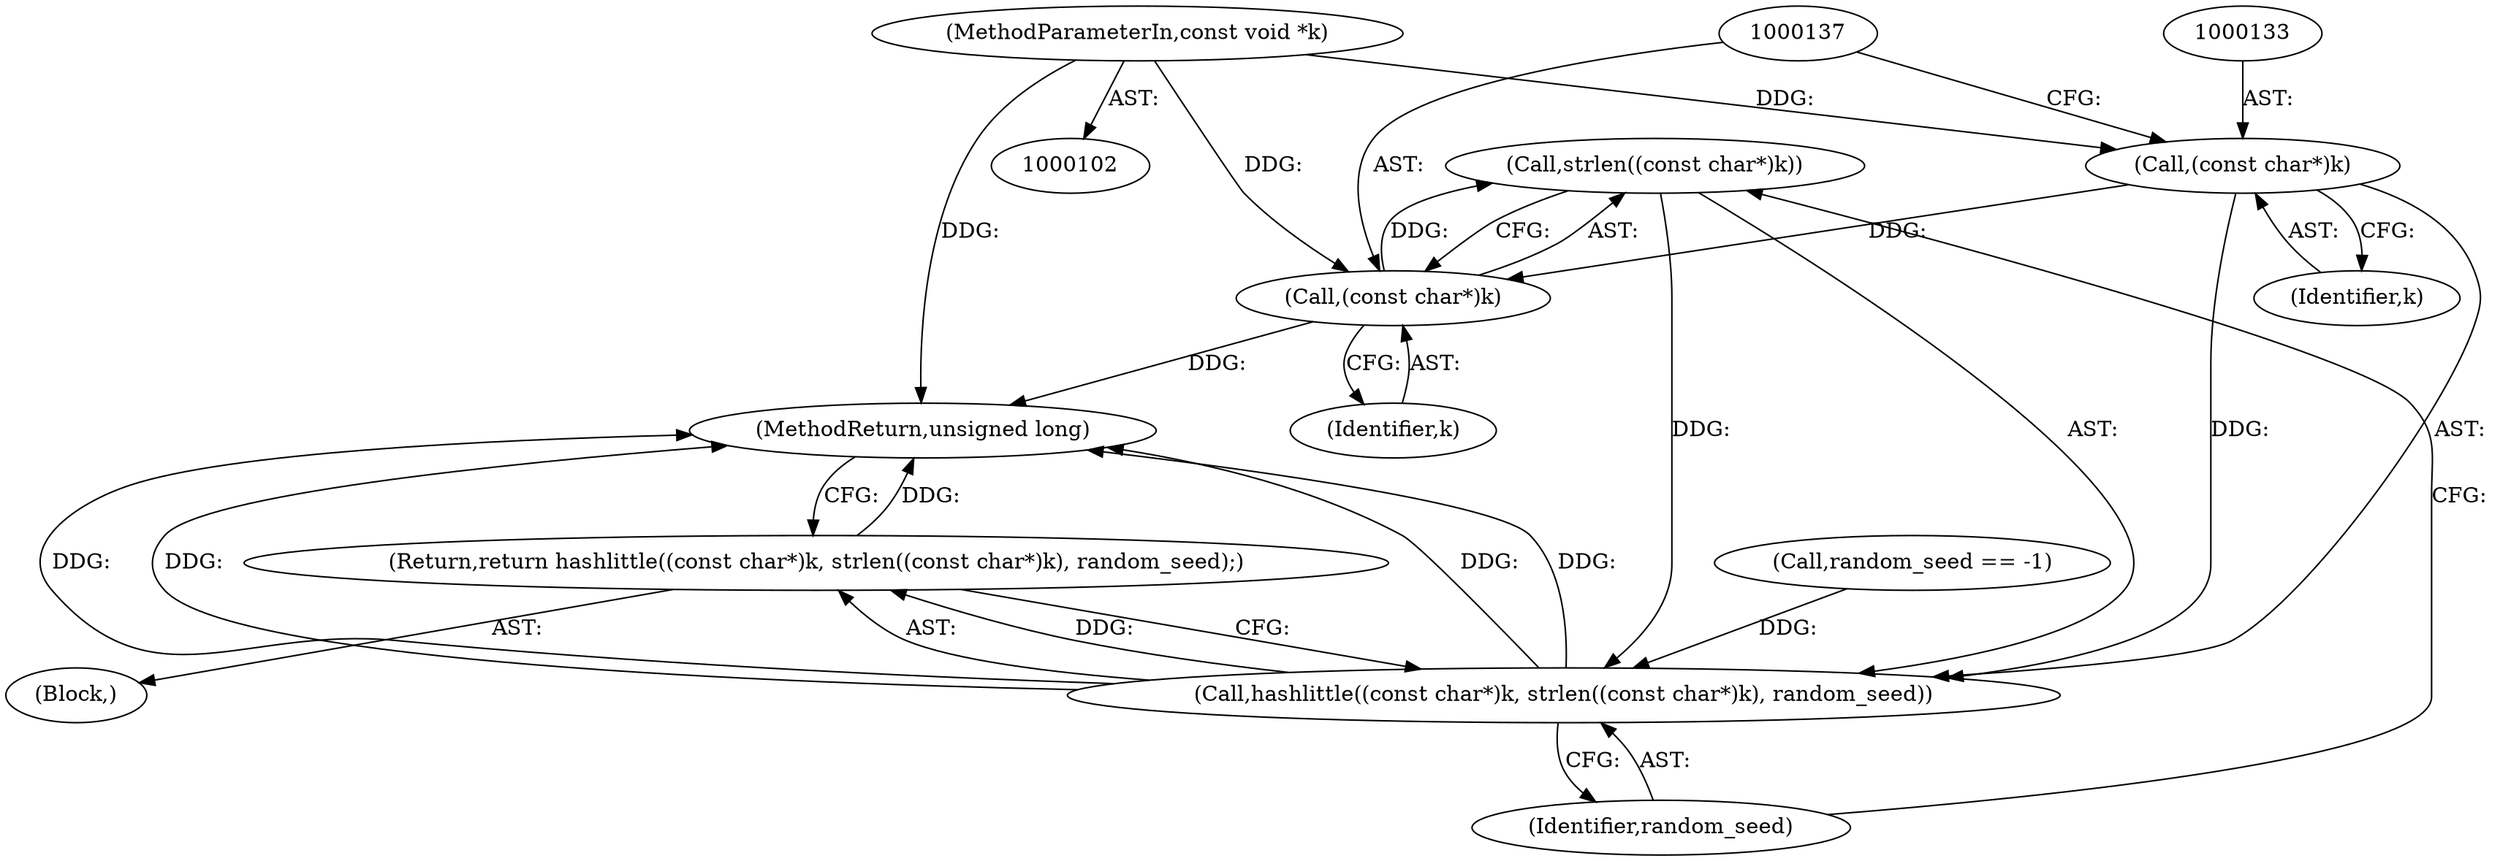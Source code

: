 digraph "0_json-c_64e36901a0614bf64a19bc3396469c66dcd0b015_0@API" {
"1000135" [label="(Call,strlen((const char*)k))"];
"1000136" [label="(Call,(const char*)k)"];
"1000132" [label="(Call,(const char*)k)"];
"1000103" [label="(MethodParameterIn,const void *k)"];
"1000131" [label="(Call,hashlittle((const char*)k, strlen((const char*)k), random_seed))"];
"1000130" [label="(Return,return hashlittle((const char*)k, strlen((const char*)k), random_seed);)"];
"1000136" [label="(Call,(const char*)k)"];
"1000139" [label="(Identifier,random_seed)"];
"1000140" [label="(MethodReturn,unsigned long)"];
"1000111" [label="(Call,random_seed == -1)"];
"1000104" [label="(Block,)"];
"1000130" [label="(Return,return hashlittle((const char*)k, strlen((const char*)k), random_seed);)"];
"1000131" [label="(Call,hashlittle((const char*)k, strlen((const char*)k), random_seed))"];
"1000132" [label="(Call,(const char*)k)"];
"1000135" [label="(Call,strlen((const char*)k))"];
"1000103" [label="(MethodParameterIn,const void *k)"];
"1000138" [label="(Identifier,k)"];
"1000134" [label="(Identifier,k)"];
"1000135" -> "1000131"  [label="AST: "];
"1000135" -> "1000136"  [label="CFG: "];
"1000136" -> "1000135"  [label="AST: "];
"1000139" -> "1000135"  [label="CFG: "];
"1000135" -> "1000131"  [label="DDG: "];
"1000136" -> "1000135"  [label="DDG: "];
"1000136" -> "1000138"  [label="CFG: "];
"1000137" -> "1000136"  [label="AST: "];
"1000138" -> "1000136"  [label="AST: "];
"1000136" -> "1000140"  [label="DDG: "];
"1000132" -> "1000136"  [label="DDG: "];
"1000103" -> "1000136"  [label="DDG: "];
"1000132" -> "1000131"  [label="AST: "];
"1000132" -> "1000134"  [label="CFG: "];
"1000133" -> "1000132"  [label="AST: "];
"1000134" -> "1000132"  [label="AST: "];
"1000137" -> "1000132"  [label="CFG: "];
"1000132" -> "1000131"  [label="DDG: "];
"1000103" -> "1000132"  [label="DDG: "];
"1000103" -> "1000102"  [label="AST: "];
"1000103" -> "1000140"  [label="DDG: "];
"1000131" -> "1000130"  [label="AST: "];
"1000131" -> "1000139"  [label="CFG: "];
"1000139" -> "1000131"  [label="AST: "];
"1000130" -> "1000131"  [label="CFG: "];
"1000131" -> "1000140"  [label="DDG: "];
"1000131" -> "1000140"  [label="DDG: "];
"1000131" -> "1000140"  [label="DDG: "];
"1000131" -> "1000140"  [label="DDG: "];
"1000131" -> "1000130"  [label="DDG: "];
"1000111" -> "1000131"  [label="DDG: "];
"1000130" -> "1000104"  [label="AST: "];
"1000140" -> "1000130"  [label="CFG: "];
"1000130" -> "1000140"  [label="DDG: "];
}
